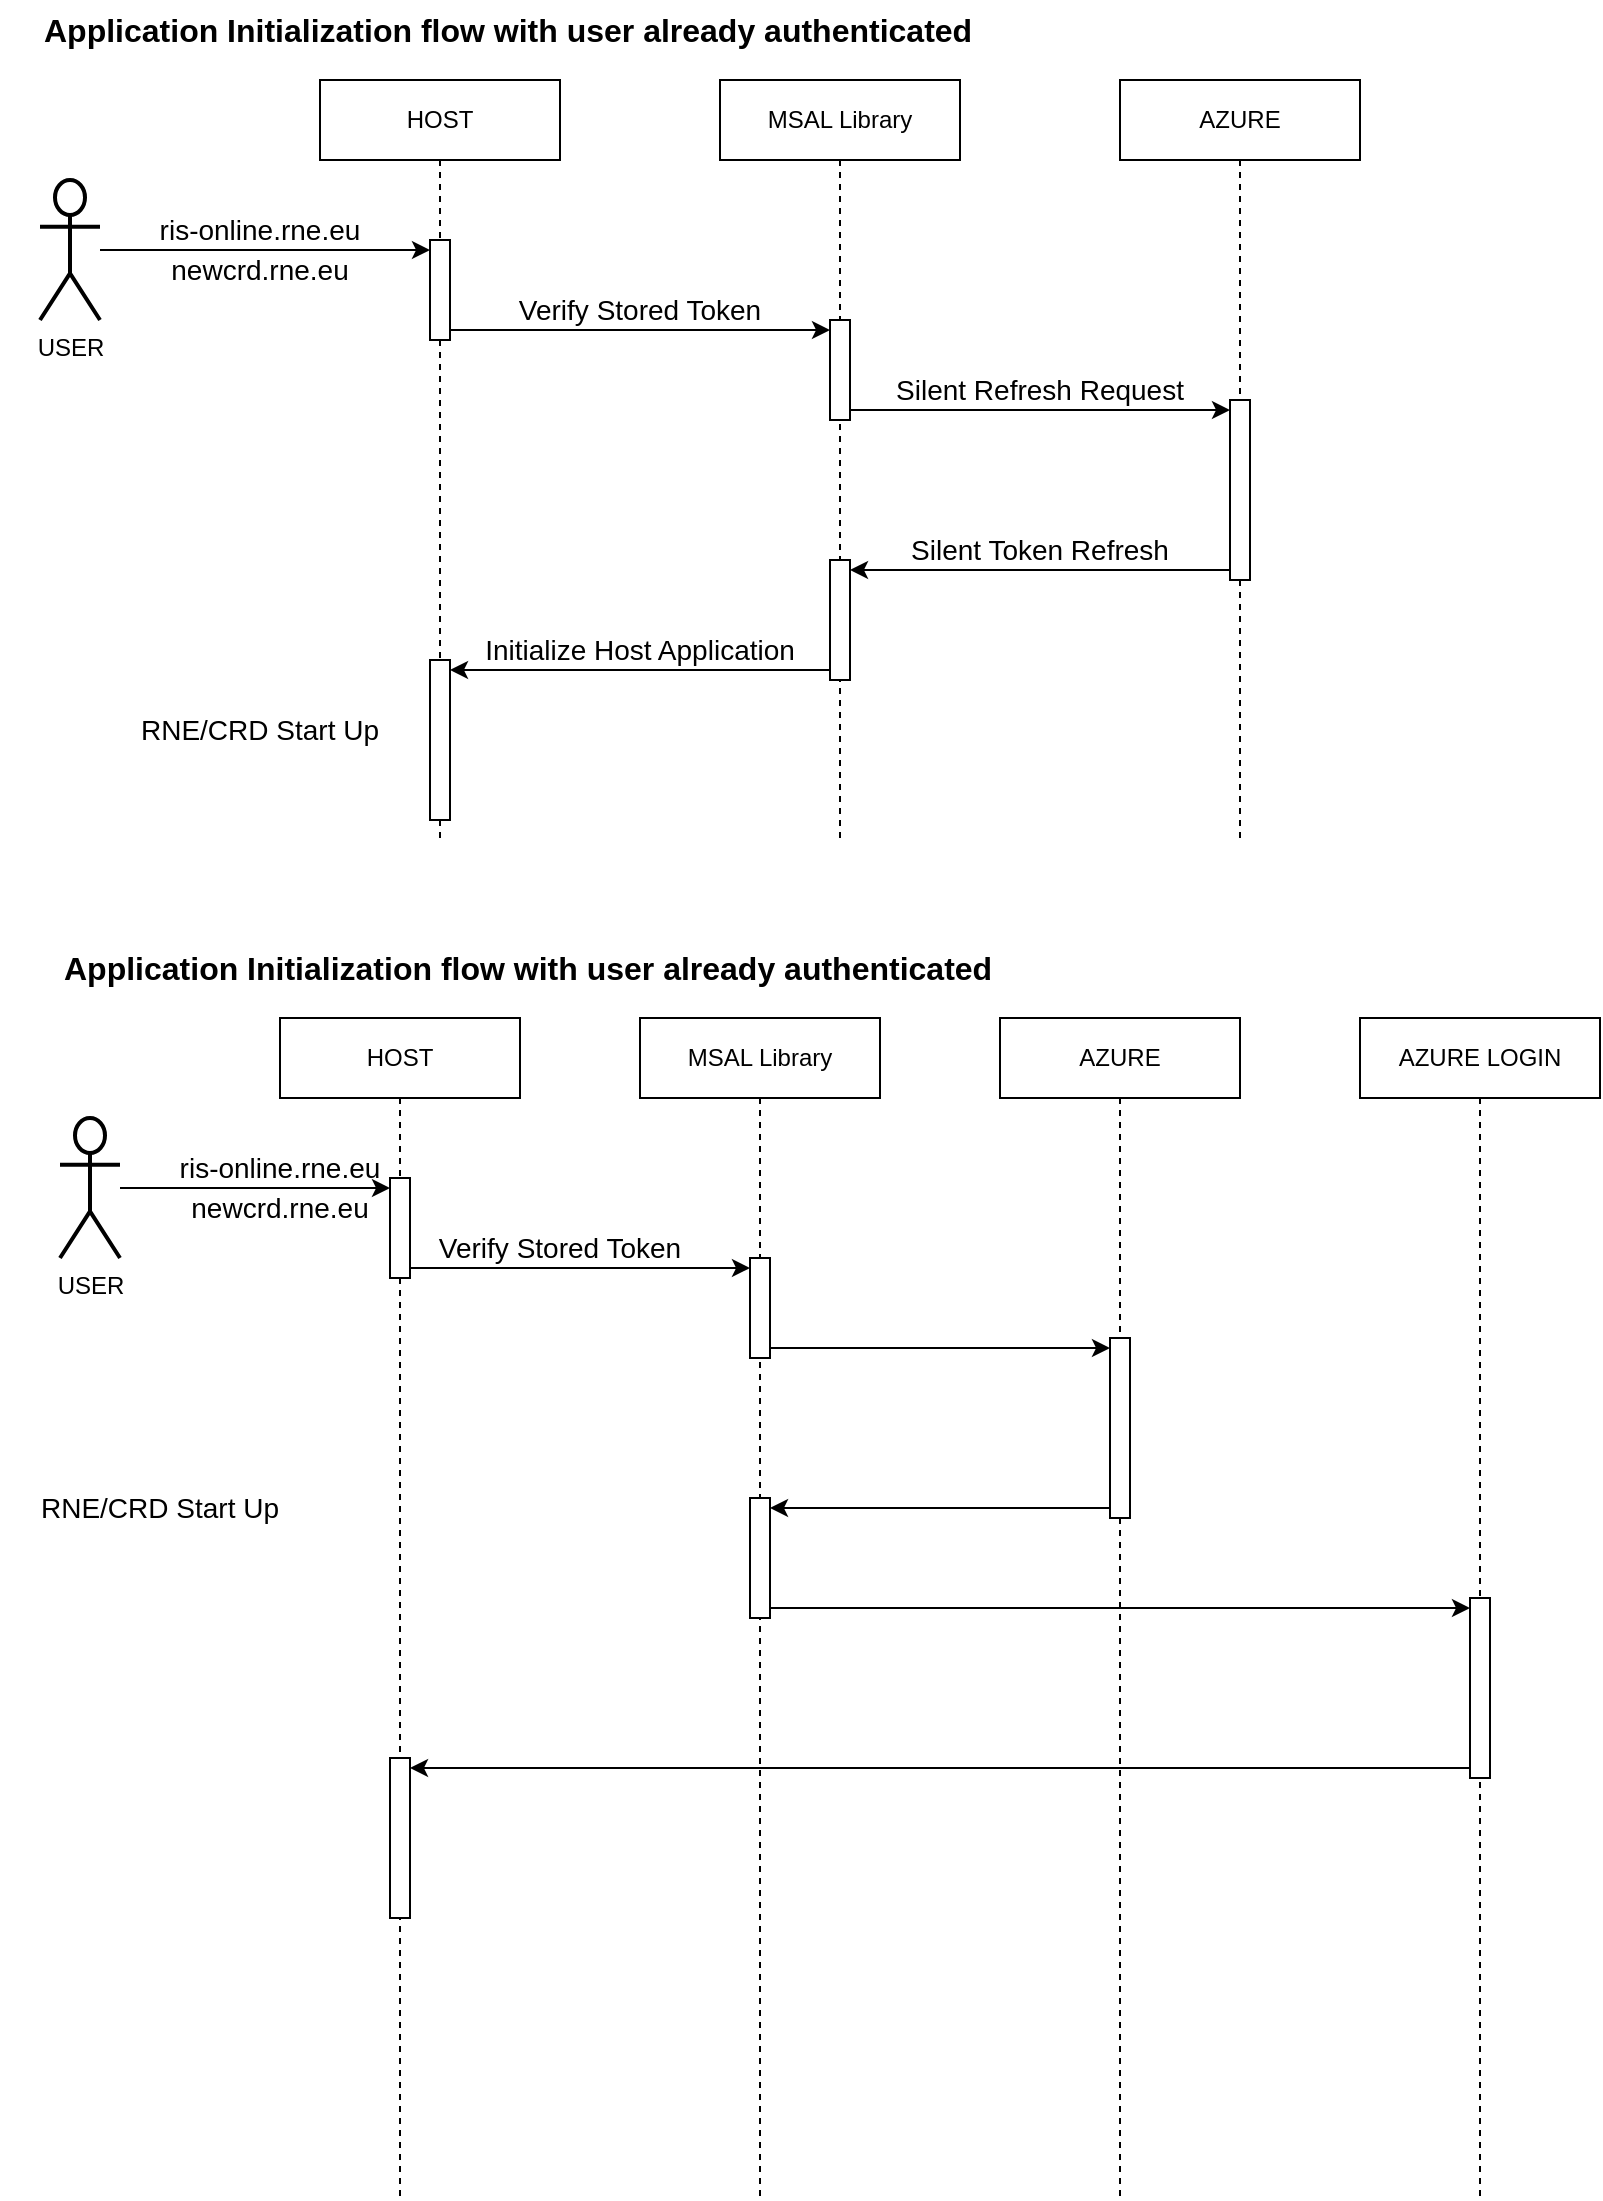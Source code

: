 <mxfile version="24.7.14">
  <diagram name="Page-1" id="2YBvvXClWsGukQMizWep">
    <mxGraphModel dx="1938" dy="1098" grid="1" gridSize="10" guides="1" tooltips="1" connect="1" arrows="1" fold="1" page="1" pageScale="1" pageWidth="827" pageHeight="1169" math="0" shadow="0">
      <root>
        <mxCell id="0" />
        <mxCell id="1" parent="0" />
        <mxCell id="ELD2gDj7uaRyYtmW3baM-9" value="HOST" style="shape=umlLifeline;perimeter=lifelinePerimeter;whiteSpace=wrap;html=1;container=1;dropTarget=0;collapsible=0;recursiveResize=0;outlineConnect=0;portConstraint=eastwest;newEdgeStyle={&quot;curved&quot;:0,&quot;rounded&quot;:0};" vertex="1" parent="1">
          <mxGeometry x="180" y="61" width="120" height="380" as="geometry" />
        </mxCell>
        <mxCell id="ELD2gDj7uaRyYtmW3baM-13" value="" style="html=1;points=[[0,0,0,0,5],[0,1,0,0,-5],[1,0,0,0,5],[1,1,0,0,-5]];perimeter=orthogonalPerimeter;outlineConnect=0;targetShapes=umlLifeline;portConstraint=eastwest;newEdgeStyle={&quot;curved&quot;:0,&quot;rounded&quot;:0};" vertex="1" parent="ELD2gDj7uaRyYtmW3baM-9">
          <mxGeometry x="55" y="80" width="10" height="50" as="geometry" />
        </mxCell>
        <mxCell id="ELD2gDj7uaRyYtmW3baM-20" value="" style="html=1;points=[[0,0,0,0,5],[0,1,0,0,-5],[1,0,0,0,5],[1,1,0,0,-5]];perimeter=orthogonalPerimeter;outlineConnect=0;targetShapes=umlLifeline;portConstraint=eastwest;newEdgeStyle={&quot;curved&quot;:0,&quot;rounded&quot;:0};" vertex="1" parent="ELD2gDj7uaRyYtmW3baM-9">
          <mxGeometry x="55" y="290" width="10" height="80" as="geometry" />
        </mxCell>
        <mxCell id="ELD2gDj7uaRyYtmW3baM-10" value="MSAL Library" style="shape=umlLifeline;perimeter=lifelinePerimeter;whiteSpace=wrap;html=1;container=1;dropTarget=0;collapsible=0;recursiveResize=0;outlineConnect=0;portConstraint=eastwest;newEdgeStyle={&quot;curved&quot;:0,&quot;rounded&quot;:0};" vertex="1" parent="1">
          <mxGeometry x="380" y="61" width="120" height="380" as="geometry" />
        </mxCell>
        <mxCell id="ELD2gDj7uaRyYtmW3baM-16" value="" style="html=1;points=[[0,0,0,0,5],[0,1,0,0,-5],[1,0,0,0,5],[1,1,0,0,-5]];perimeter=orthogonalPerimeter;outlineConnect=0;targetShapes=umlLifeline;portConstraint=eastwest;newEdgeStyle={&quot;curved&quot;:0,&quot;rounded&quot;:0};" vertex="1" parent="ELD2gDj7uaRyYtmW3baM-10">
          <mxGeometry x="55" y="120" width="10" height="50" as="geometry" />
        </mxCell>
        <mxCell id="ELD2gDj7uaRyYtmW3baM-19" value="" style="html=1;points=[[0,0,0,0,5],[0,1,0,0,-5],[1,0,0,0,5],[1,1,0,0,-5]];perimeter=orthogonalPerimeter;outlineConnect=0;targetShapes=umlLifeline;portConstraint=eastwest;newEdgeStyle={&quot;curved&quot;:0,&quot;rounded&quot;:0};" vertex="1" parent="ELD2gDj7uaRyYtmW3baM-10">
          <mxGeometry x="55" y="240" width="10" height="60" as="geometry" />
        </mxCell>
        <mxCell id="ELD2gDj7uaRyYtmW3baM-11" value="AZURE" style="shape=umlLifeline;perimeter=lifelinePerimeter;whiteSpace=wrap;html=1;container=1;dropTarget=0;collapsible=0;recursiveResize=0;outlineConnect=0;portConstraint=eastwest;newEdgeStyle={&quot;curved&quot;:0,&quot;rounded&quot;:0};" vertex="1" parent="1">
          <mxGeometry x="580" y="61" width="120" height="380" as="geometry" />
        </mxCell>
        <mxCell id="ELD2gDj7uaRyYtmW3baM-17" value="" style="html=1;points=[[0,0,0,0,5],[0,1,0,0,-5],[1,0,0,0,5],[1,1,0,0,-5]];perimeter=orthogonalPerimeter;outlineConnect=0;targetShapes=umlLifeline;portConstraint=eastwest;newEdgeStyle={&quot;curved&quot;:0,&quot;rounded&quot;:0};" vertex="1" parent="ELD2gDj7uaRyYtmW3baM-11">
          <mxGeometry x="55" y="160" width="10" height="90" as="geometry" />
        </mxCell>
        <mxCell id="ELD2gDj7uaRyYtmW3baM-12" value="USER" style="shape=umlActor;verticalLabelPosition=bottom;verticalAlign=top;html=1;strokeWidth=2;" vertex="1" parent="1">
          <mxGeometry x="40" y="111" width="30" height="70" as="geometry" />
        </mxCell>
        <mxCell id="ELD2gDj7uaRyYtmW3baM-14" style="edgeStyle=orthogonalEdgeStyle;rounded=0;orthogonalLoop=1;jettySize=auto;html=1;entryX=0;entryY=0;entryDx=0;entryDy=5;entryPerimeter=0;" edge="1" parent="1" source="ELD2gDj7uaRyYtmW3baM-12" target="ELD2gDj7uaRyYtmW3baM-13">
          <mxGeometry relative="1" as="geometry" />
        </mxCell>
        <mxCell id="ELD2gDj7uaRyYtmW3baM-21" style="edgeStyle=orthogonalEdgeStyle;rounded=0;orthogonalLoop=1;jettySize=auto;html=1;curved=0;entryX=0;entryY=0;entryDx=0;entryDy=5;entryPerimeter=0;" edge="1" parent="1" source="ELD2gDj7uaRyYtmW3baM-13" target="ELD2gDj7uaRyYtmW3baM-16">
          <mxGeometry relative="1" as="geometry">
            <Array as="points">
              <mxPoint x="240" y="186" />
            </Array>
          </mxGeometry>
        </mxCell>
        <mxCell id="ELD2gDj7uaRyYtmW3baM-22" style="edgeStyle=orthogonalEdgeStyle;rounded=0;orthogonalLoop=1;jettySize=auto;html=1;curved=0;entryX=0;entryY=0;entryDx=0;entryDy=5;entryPerimeter=0;" edge="1" parent="1" source="ELD2gDj7uaRyYtmW3baM-16" target="ELD2gDj7uaRyYtmW3baM-17">
          <mxGeometry relative="1" as="geometry">
            <Array as="points">
              <mxPoint x="490" y="226" />
              <mxPoint x="490" y="226" />
            </Array>
          </mxGeometry>
        </mxCell>
        <mxCell id="ELD2gDj7uaRyYtmW3baM-28" value="ris-online.rne.eu" style="text;html=1;align=center;verticalAlign=middle;whiteSpace=wrap;rounded=0;fontSize=14;" vertex="1" parent="1">
          <mxGeometry x="70" y="121" width="160" height="30" as="geometry" />
        </mxCell>
        <mxCell id="ELD2gDj7uaRyYtmW3baM-29" value="newcrd.rne.eu" style="text;html=1;align=center;verticalAlign=middle;whiteSpace=wrap;rounded=0;fontSize=14;" vertex="1" parent="1">
          <mxGeometry x="70" y="141" width="160" height="30" as="geometry" />
        </mxCell>
        <mxCell id="ELD2gDj7uaRyYtmW3baM-30" value="Verify Stored Token" style="text;html=1;align=center;verticalAlign=middle;whiteSpace=wrap;rounded=0;fontSize=14;" vertex="1" parent="1">
          <mxGeometry x="260" y="161" width="160" height="30" as="geometry" />
        </mxCell>
        <mxCell id="ELD2gDj7uaRyYtmW3baM-31" value="Silent Refresh Request" style="text;html=1;align=center;verticalAlign=middle;whiteSpace=wrap;rounded=0;fontSize=14;" vertex="1" parent="1">
          <mxGeometry x="460" y="201" width="160" height="30" as="geometry" />
        </mxCell>
        <mxCell id="ELD2gDj7uaRyYtmW3baM-32" value="Silent Token Refresh" style="text;html=1;align=center;verticalAlign=middle;whiteSpace=wrap;rounded=0;fontSize=14;" vertex="1" parent="1">
          <mxGeometry x="460" y="281" width="160" height="30" as="geometry" />
        </mxCell>
        <mxCell id="ELD2gDj7uaRyYtmW3baM-33" style="edgeStyle=orthogonalEdgeStyle;rounded=0;orthogonalLoop=1;jettySize=auto;html=1;curved=0;entryX=1;entryY=0;entryDx=0;entryDy=5;entryPerimeter=0;" edge="1" parent="1" source="ELD2gDj7uaRyYtmW3baM-17" target="ELD2gDj7uaRyYtmW3baM-19">
          <mxGeometry relative="1" as="geometry">
            <Array as="points">
              <mxPoint x="590" y="306" />
              <mxPoint x="590" y="306" />
            </Array>
          </mxGeometry>
        </mxCell>
        <mxCell id="ELD2gDj7uaRyYtmW3baM-34" value="Initialize Host Application" style="text;html=1;align=center;verticalAlign=middle;whiteSpace=wrap;rounded=0;fontSize=14;" vertex="1" parent="1">
          <mxGeometry x="260" y="331" width="160" height="30" as="geometry" />
        </mxCell>
        <mxCell id="ELD2gDj7uaRyYtmW3baM-35" value="Application Initialization flow with user already authenticated" style="text;html=1;align=left;verticalAlign=middle;whiteSpace=wrap;rounded=0;fontStyle=1;fontSize=16;" vertex="1" parent="1">
          <mxGeometry x="40" y="21" width="680" height="30" as="geometry" />
        </mxCell>
        <mxCell id="ELD2gDj7uaRyYtmW3baM-36" value="RNE/CRD Start Up" style="text;html=1;align=center;verticalAlign=middle;whiteSpace=wrap;rounded=0;fontSize=14;" vertex="1" parent="1">
          <mxGeometry x="70" y="371" width="160" height="30" as="geometry" />
        </mxCell>
        <mxCell id="ELD2gDj7uaRyYtmW3baM-59" style="edgeStyle=orthogonalEdgeStyle;rounded=0;orthogonalLoop=1;jettySize=auto;html=1;curved=0;entryX=1;entryY=0;entryDx=0;entryDy=5;entryPerimeter=0;" edge="1" parent="1" source="ELD2gDj7uaRyYtmW3baM-19" target="ELD2gDj7uaRyYtmW3baM-20">
          <mxGeometry relative="1" as="geometry">
            <Array as="points">
              <mxPoint x="390" y="356" />
              <mxPoint x="390" y="356" />
            </Array>
          </mxGeometry>
        </mxCell>
        <mxCell id="ELD2gDj7uaRyYtmW3baM-60" value="HOST" style="shape=umlLifeline;perimeter=lifelinePerimeter;whiteSpace=wrap;html=1;container=1;dropTarget=0;collapsible=0;recursiveResize=0;outlineConnect=0;portConstraint=eastwest;newEdgeStyle={&quot;curved&quot;:0,&quot;rounded&quot;:0};" vertex="1" parent="1">
          <mxGeometry x="160" y="530" width="120" height="590" as="geometry" />
        </mxCell>
        <mxCell id="ELD2gDj7uaRyYtmW3baM-61" value="" style="html=1;points=[[0,0,0,0,5],[0,1,0,0,-5],[1,0,0,0,5],[1,1,0,0,-5]];perimeter=orthogonalPerimeter;outlineConnect=0;targetShapes=umlLifeline;portConstraint=eastwest;newEdgeStyle={&quot;curved&quot;:0,&quot;rounded&quot;:0};" vertex="1" parent="ELD2gDj7uaRyYtmW3baM-60">
          <mxGeometry x="55" y="80" width="10" height="50" as="geometry" />
        </mxCell>
        <mxCell id="ELD2gDj7uaRyYtmW3baM-62" value="" style="html=1;points=[[0,0,0,0,5],[0,1,0,0,-5],[1,0,0,0,5],[1,1,0,0,-5]];perimeter=orthogonalPerimeter;outlineConnect=0;targetShapes=umlLifeline;portConstraint=eastwest;newEdgeStyle={&quot;curved&quot;:0,&quot;rounded&quot;:0};" vertex="1" parent="ELD2gDj7uaRyYtmW3baM-60">
          <mxGeometry x="55" y="370" width="10" height="80" as="geometry" />
        </mxCell>
        <mxCell id="ELD2gDj7uaRyYtmW3baM-63" value="MSAL Library" style="shape=umlLifeline;perimeter=lifelinePerimeter;whiteSpace=wrap;html=1;container=1;dropTarget=0;collapsible=0;recursiveResize=0;outlineConnect=0;portConstraint=eastwest;newEdgeStyle={&quot;curved&quot;:0,&quot;rounded&quot;:0};" vertex="1" parent="1">
          <mxGeometry x="340" y="530" width="120" height="590" as="geometry" />
        </mxCell>
        <mxCell id="ELD2gDj7uaRyYtmW3baM-64" value="" style="html=1;points=[[0,0,0,0,5],[0,1,0,0,-5],[1,0,0,0,5],[1,1,0,0,-5]];perimeter=orthogonalPerimeter;outlineConnect=0;targetShapes=umlLifeline;portConstraint=eastwest;newEdgeStyle={&quot;curved&quot;:0,&quot;rounded&quot;:0};" vertex="1" parent="ELD2gDj7uaRyYtmW3baM-63">
          <mxGeometry x="55" y="120" width="10" height="50" as="geometry" />
        </mxCell>
        <mxCell id="ELD2gDj7uaRyYtmW3baM-65" value="" style="html=1;points=[[0,0,0,0,5],[0,1,0,0,-5],[1,0,0,0,5],[1,1,0,0,-5]];perimeter=orthogonalPerimeter;outlineConnect=0;targetShapes=umlLifeline;portConstraint=eastwest;newEdgeStyle={&quot;curved&quot;:0,&quot;rounded&quot;:0};" vertex="1" parent="ELD2gDj7uaRyYtmW3baM-63">
          <mxGeometry x="55" y="240" width="10" height="60" as="geometry" />
        </mxCell>
        <mxCell id="ELD2gDj7uaRyYtmW3baM-66" value="AZURE" style="shape=umlLifeline;perimeter=lifelinePerimeter;whiteSpace=wrap;html=1;container=1;dropTarget=0;collapsible=0;recursiveResize=0;outlineConnect=0;portConstraint=eastwest;newEdgeStyle={&quot;curved&quot;:0,&quot;rounded&quot;:0};" vertex="1" parent="1">
          <mxGeometry x="520" y="530" width="120" height="590" as="geometry" />
        </mxCell>
        <mxCell id="ELD2gDj7uaRyYtmW3baM-67" value="" style="html=1;points=[[0,0,0,0,5],[0,1,0,0,-5],[1,0,0,0,5],[1,1,0,0,-5]];perimeter=orthogonalPerimeter;outlineConnect=0;targetShapes=umlLifeline;portConstraint=eastwest;newEdgeStyle={&quot;curved&quot;:0,&quot;rounded&quot;:0};" vertex="1" parent="ELD2gDj7uaRyYtmW3baM-66">
          <mxGeometry x="55" y="160" width="10" height="90" as="geometry" />
        </mxCell>
        <mxCell id="ELD2gDj7uaRyYtmW3baM-68" value="USER" style="shape=umlActor;verticalLabelPosition=bottom;verticalAlign=top;html=1;strokeWidth=2;" vertex="1" parent="1">
          <mxGeometry x="50" y="580" width="30" height="70" as="geometry" />
        </mxCell>
        <mxCell id="ELD2gDj7uaRyYtmW3baM-69" style="edgeStyle=orthogonalEdgeStyle;rounded=0;orthogonalLoop=1;jettySize=auto;html=1;entryX=0;entryY=0;entryDx=0;entryDy=5;entryPerimeter=0;" edge="1" parent="1" source="ELD2gDj7uaRyYtmW3baM-68" target="ELD2gDj7uaRyYtmW3baM-61">
          <mxGeometry relative="1" as="geometry" />
        </mxCell>
        <mxCell id="ELD2gDj7uaRyYtmW3baM-70" style="edgeStyle=orthogonalEdgeStyle;rounded=0;orthogonalLoop=1;jettySize=auto;html=1;curved=0;entryX=0;entryY=0;entryDx=0;entryDy=5;entryPerimeter=0;" edge="1" parent="1" source="ELD2gDj7uaRyYtmW3baM-61" target="ELD2gDj7uaRyYtmW3baM-64">
          <mxGeometry relative="1" as="geometry">
            <Array as="points">
              <mxPoint x="250" y="655" />
            </Array>
          </mxGeometry>
        </mxCell>
        <mxCell id="ELD2gDj7uaRyYtmW3baM-71" style="edgeStyle=orthogonalEdgeStyle;rounded=0;orthogonalLoop=1;jettySize=auto;html=1;curved=0;entryX=0;entryY=0;entryDx=0;entryDy=5;entryPerimeter=0;" edge="1" parent="1" source="ELD2gDj7uaRyYtmW3baM-64" target="ELD2gDj7uaRyYtmW3baM-67">
          <mxGeometry relative="1" as="geometry">
            <Array as="points">
              <mxPoint x="500" y="695" />
              <mxPoint x="500" y="695" />
            </Array>
          </mxGeometry>
        </mxCell>
        <mxCell id="ELD2gDj7uaRyYtmW3baM-72" value="ris-online.rne.eu" style="text;html=1;align=center;verticalAlign=middle;whiteSpace=wrap;rounded=0;fontSize=14;" vertex="1" parent="1">
          <mxGeometry x="80" y="590" width="160" height="30" as="geometry" />
        </mxCell>
        <mxCell id="ELD2gDj7uaRyYtmW3baM-73" value="newcrd.rne.eu" style="text;html=1;align=center;verticalAlign=middle;whiteSpace=wrap;rounded=0;fontSize=14;" vertex="1" parent="1">
          <mxGeometry x="80" y="610" width="160" height="30" as="geometry" />
        </mxCell>
        <mxCell id="ELD2gDj7uaRyYtmW3baM-74" value="Verify Stored Token" style="text;html=1;align=center;verticalAlign=middle;whiteSpace=wrap;rounded=0;fontSize=14;" vertex="1" parent="1">
          <mxGeometry x="220" y="630" width="160" height="30" as="geometry" />
        </mxCell>
        <mxCell id="ELD2gDj7uaRyYtmW3baM-79" value="Application Initialization flow with user already authenticated" style="text;html=1;align=left;verticalAlign=middle;whiteSpace=wrap;rounded=0;fontStyle=1;fontSize=16;" vertex="1" parent="1">
          <mxGeometry x="50" y="490" width="680" height="30" as="geometry" />
        </mxCell>
        <mxCell id="ELD2gDj7uaRyYtmW3baM-80" value="RNE/CRD Start Up" style="text;html=1;align=center;verticalAlign=middle;whiteSpace=wrap;rounded=0;fontSize=14;" vertex="1" parent="1">
          <mxGeometry x="20" y="760" width="160" height="30" as="geometry" />
        </mxCell>
        <mxCell id="ELD2gDj7uaRyYtmW3baM-82" value="AZURE LOGIN" style="shape=umlLifeline;perimeter=lifelinePerimeter;whiteSpace=wrap;html=1;container=1;dropTarget=0;collapsible=0;recursiveResize=0;outlineConnect=0;portConstraint=eastwest;newEdgeStyle={&quot;curved&quot;:0,&quot;rounded&quot;:0};" vertex="1" parent="1">
          <mxGeometry x="700" y="530" width="120" height="590" as="geometry" />
        </mxCell>
        <mxCell id="ELD2gDj7uaRyYtmW3baM-83" value="" style="html=1;points=[[0,0,0,0,5],[0,1,0,0,-5],[1,0,0,0,5],[1,1,0,0,-5]];perimeter=orthogonalPerimeter;outlineConnect=0;targetShapes=umlLifeline;portConstraint=eastwest;newEdgeStyle={&quot;curved&quot;:0,&quot;rounded&quot;:0};" vertex="1" parent="ELD2gDj7uaRyYtmW3baM-82">
          <mxGeometry x="55" y="290" width="10" height="90" as="geometry" />
        </mxCell>
        <mxCell id="ELD2gDj7uaRyYtmW3baM-84" style="edgeStyle=orthogonalEdgeStyle;rounded=0;orthogonalLoop=1;jettySize=auto;html=1;curved=0;exitX=0;exitY=1;exitDx=0;exitDy=-5;exitPerimeter=0;entryX=1;entryY=0;entryDx=0;entryDy=5;entryPerimeter=0;" edge="1" parent="1" source="ELD2gDj7uaRyYtmW3baM-67" target="ELD2gDj7uaRyYtmW3baM-65">
          <mxGeometry relative="1" as="geometry" />
        </mxCell>
        <mxCell id="ELD2gDj7uaRyYtmW3baM-85" style="edgeStyle=orthogonalEdgeStyle;rounded=0;orthogonalLoop=1;jettySize=auto;html=1;curved=0;exitX=1;exitY=1;exitDx=0;exitDy=-5;exitPerimeter=0;entryX=0;entryY=0;entryDx=0;entryDy=5;entryPerimeter=0;" edge="1" parent="1" source="ELD2gDj7uaRyYtmW3baM-65" target="ELD2gDj7uaRyYtmW3baM-83">
          <mxGeometry relative="1" as="geometry" />
        </mxCell>
        <mxCell id="ELD2gDj7uaRyYtmW3baM-86" style="edgeStyle=orthogonalEdgeStyle;rounded=0;orthogonalLoop=1;jettySize=auto;html=1;curved=0;exitX=0;exitY=1;exitDx=0;exitDy=-5;exitPerimeter=0;entryX=1;entryY=0;entryDx=0;entryDy=5;entryPerimeter=0;" edge="1" parent="1" source="ELD2gDj7uaRyYtmW3baM-83" target="ELD2gDj7uaRyYtmW3baM-62">
          <mxGeometry relative="1" as="geometry" />
        </mxCell>
      </root>
    </mxGraphModel>
  </diagram>
</mxfile>
